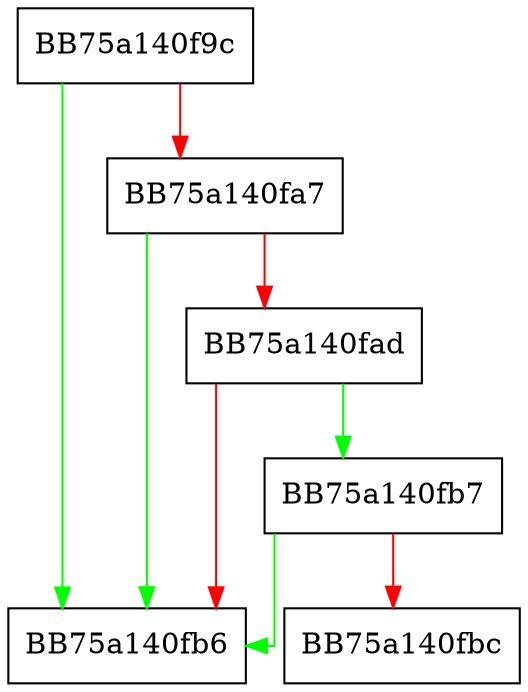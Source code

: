 digraph TestMaximumFileSizeLimit {
  node [shape="box"];
  graph [splines=ortho];
  BB75a140f9c -> BB75a140fb6 [color="green"];
  BB75a140f9c -> BB75a140fa7 [color="red"];
  BB75a140fa7 -> BB75a140fb6 [color="green"];
  BB75a140fa7 -> BB75a140fad [color="red"];
  BB75a140fad -> BB75a140fb7 [color="green"];
  BB75a140fad -> BB75a140fb6 [color="red"];
  BB75a140fb7 -> BB75a140fb6 [color="green"];
  BB75a140fb7 -> BB75a140fbc [color="red"];
}